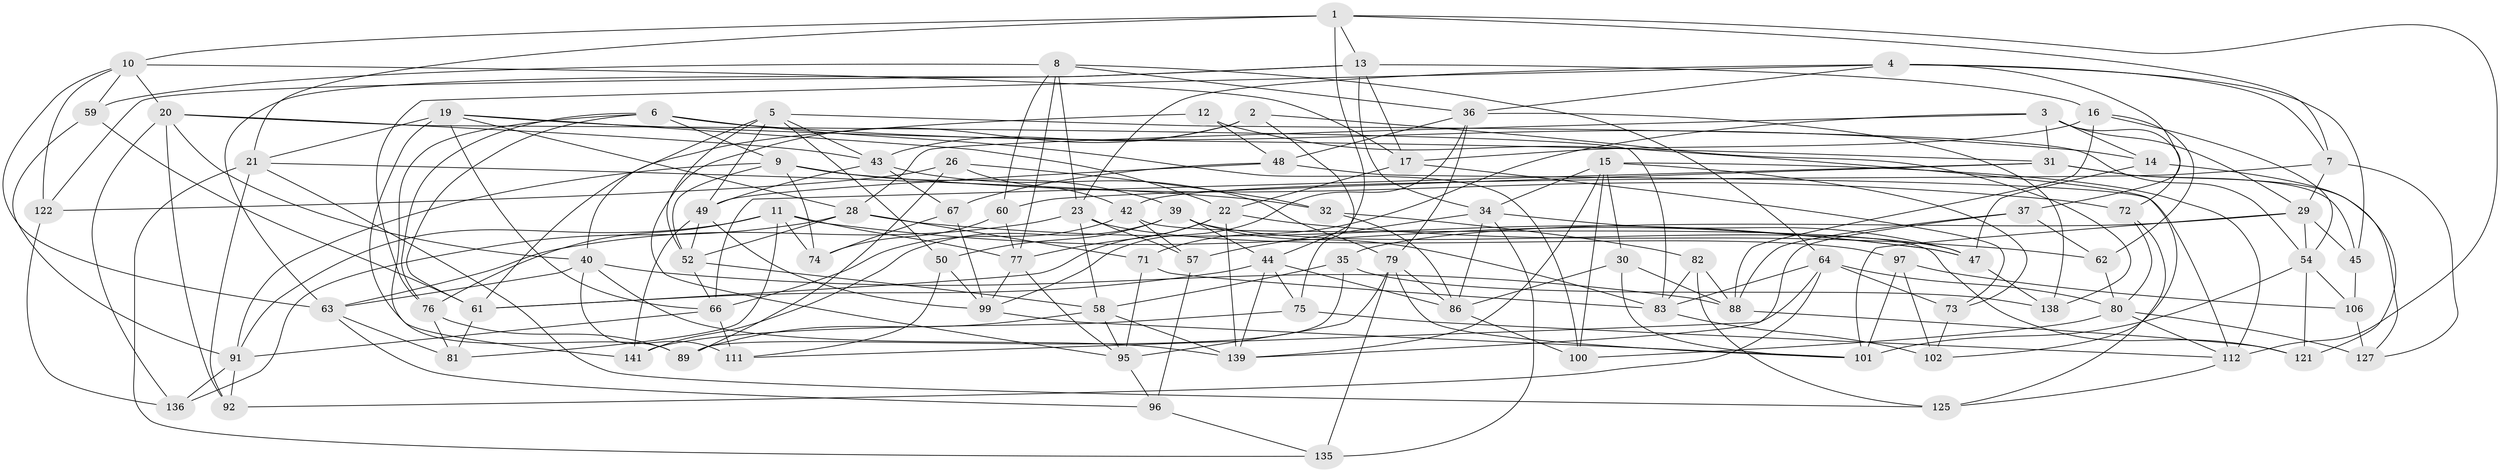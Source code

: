 // original degree distribution, {4: 1.0}
// Generated by graph-tools (version 1.1) at 2025/11/02/27/25 16:11:46]
// undirected, 90 vertices, 229 edges
graph export_dot {
graph [start="1"]
  node [color=gray90,style=filled];
  1 [super="+123"];
  2;
  3 [super="+94"];
  4 [super="+25"];
  5 [super="+55"];
  6 [super="+69"];
  7 [super="+18"];
  8 [super="+56"];
  9 [super="+117"];
  10 [super="+24"];
  11 [super="+78"];
  12;
  13 [super="+87"];
  14;
  15 [super="+27"];
  16 [super="+33"];
  17 [super="+38"];
  19 [super="+113"];
  20 [super="+51"];
  21 [super="+41"];
  22 [super="+85"];
  23 [super="+46"];
  26;
  28 [super="+124"];
  29 [super="+134"];
  30;
  31 [super="+105"];
  32;
  34 [super="+129"];
  35;
  36 [super="+140"];
  37;
  39 [super="+104"];
  40 [super="+84"];
  42 [super="+53"];
  43 [super="+133"];
  44 [super="+132"];
  45;
  47 [super="+93"];
  48 [super="+68"];
  49 [super="+109"];
  50;
  52 [super="+116"];
  54 [super="+103"];
  57;
  58 [super="+119"];
  59;
  60;
  61 [super="+70"];
  62;
  63 [super="+65"];
  64 [super="+107"];
  66 [super="+130"];
  67;
  71;
  72;
  73;
  74;
  75;
  76 [super="+108"];
  77 [super="+126"];
  79 [super="+114"];
  80 [super="+110"];
  81;
  82;
  83 [super="+137"];
  86 [super="+128"];
  88 [super="+90"];
  89 [super="+142"];
  91 [super="+98"];
  92;
  95 [super="+118"];
  96;
  97;
  99 [super="+120"];
  100;
  101 [super="+115"];
  102;
  106;
  111;
  112 [super="+131"];
  121;
  122;
  125;
  127;
  135;
  136;
  138;
  139 [super="+143"];
  141;
  1 -- 10;
  1 -- 44;
  1 -- 13;
  1 -- 112;
  1 -- 21;
  1 -- 7;
  2 -- 95;
  2 -- 138;
  2 -- 75;
  2 -- 43;
  3 -- 14;
  3 -- 29;
  3 -- 31;
  3 -- 72;
  3 -- 71;
  3 -- 28;
  4 -- 45;
  4 -- 36;
  4 -- 37;
  4 -- 76;
  4 -- 23;
  4 -- 7;
  5 -- 61;
  5 -- 52;
  5 -- 50;
  5 -- 49;
  5 -- 43;
  5 -- 54;
  6 -- 141;
  6 -- 14;
  6 -- 100;
  6 -- 61;
  6 -- 76;
  6 -- 9;
  7 -- 42 [weight=2];
  7 -- 29;
  7 -- 127;
  8 -- 59;
  8 -- 60;
  8 -- 64;
  8 -- 36;
  8 -- 23;
  8 -- 77;
  9 -- 74;
  9 -- 72;
  9 -- 91;
  9 -- 52;
  9 -- 39;
  10 -- 20;
  10 -- 59;
  10 -- 122;
  10 -- 63;
  10 -- 17;
  11 -- 77;
  11 -- 74;
  11 -- 81;
  11 -- 91;
  11 -- 76;
  11 -- 47;
  12 -- 102;
  12 -- 40;
  12 -- 48 [weight=2];
  13 -- 63;
  13 -- 17;
  13 -- 16;
  13 -- 122;
  13 -- 34;
  14 -- 47;
  14 -- 121;
  15 -- 30;
  15 -- 112;
  15 -- 73;
  15 -- 139;
  15 -- 100;
  15 -- 34;
  16 -- 62;
  16 -- 17 [weight=2];
  16 -- 88;
  16 -- 54;
  17 -- 73;
  17 -- 22;
  19 -- 66;
  19 -- 21;
  19 -- 89;
  19 -- 28;
  19 -- 22;
  19 -- 31;
  20 -- 136;
  20 -- 40;
  20 -- 83;
  20 -- 43;
  20 -- 92;
  21 -- 135;
  21 -- 125;
  21 -- 92;
  21 -- 32;
  22 -- 77;
  22 -- 139;
  22 -- 62;
  22 -- 61;
  23 -- 57;
  23 -- 97;
  23 -- 63;
  23 -- 58;
  26 -- 42;
  26 -- 122;
  26 -- 32;
  26 -- 89;
  28 -- 136;
  28 -- 52;
  28 -- 47;
  28 -- 71;
  29 -- 35;
  29 -- 101;
  29 -- 45;
  29 -- 54;
  30 -- 101;
  30 -- 88;
  30 -- 86;
  31 -- 60;
  31 -- 66;
  31 -- 127;
  31 -- 45;
  32 -- 82;
  32 -- 86;
  34 -- 86;
  34 -- 57;
  34 -- 47;
  34 -- 135;
  35 -- 58;
  35 -- 138;
  35 -- 89;
  36 -- 79;
  36 -- 48;
  36 -- 138;
  36 -- 99;
  37 -- 62;
  37 -- 88;
  37 -- 139;
  39 -- 47;
  39 -- 141;
  39 -- 50;
  39 -- 83;
  39 -- 44;
  40 -- 88;
  40 -- 139;
  40 -- 111;
  40 -- 63;
  42 -- 57;
  42 -- 121;
  42 -- 66;
  43 -- 67;
  43 -- 49;
  43 -- 79;
  44 -- 75;
  44 -- 61;
  44 -- 139;
  44 -- 86;
  45 -- 106;
  47 -- 138;
  48 -- 49;
  48 -- 112;
  48 -- 67;
  49 -- 52;
  49 -- 99;
  49 -- 141;
  50 -- 111;
  50 -- 99;
  52 -- 58;
  52 -- 66;
  54 -- 106;
  54 -- 101;
  54 -- 121;
  57 -- 96;
  58 -- 89;
  58 -- 95;
  58 -- 139;
  59 -- 91;
  59 -- 61;
  60 -- 74;
  60 -- 77;
  61 -- 81;
  62 -- 80;
  63 -- 96;
  63 -- 81;
  64 -- 83;
  64 -- 73;
  64 -- 80;
  64 -- 92;
  64 -- 111;
  66 -- 111;
  66 -- 91;
  67 -- 74;
  67 -- 99;
  71 -- 95;
  71 -- 83;
  72 -- 125;
  72 -- 80;
  73 -- 102;
  75 -- 141;
  75 -- 112;
  76 -- 81;
  76 -- 89 [weight=2];
  77 -- 99;
  77 -- 95;
  79 -- 86;
  79 -- 135;
  79 -- 101;
  79 -- 95;
  80 -- 127;
  80 -- 100;
  80 -- 112;
  82 -- 125;
  82 -- 88;
  82 -- 83;
  83 -- 102;
  86 -- 100;
  88 -- 121;
  91 -- 136;
  91 -- 92;
  95 -- 96;
  96 -- 135;
  97 -- 102;
  97 -- 106;
  97 -- 101;
  99 -- 101;
  106 -- 127;
  112 -- 125;
  122 -- 136;
}
